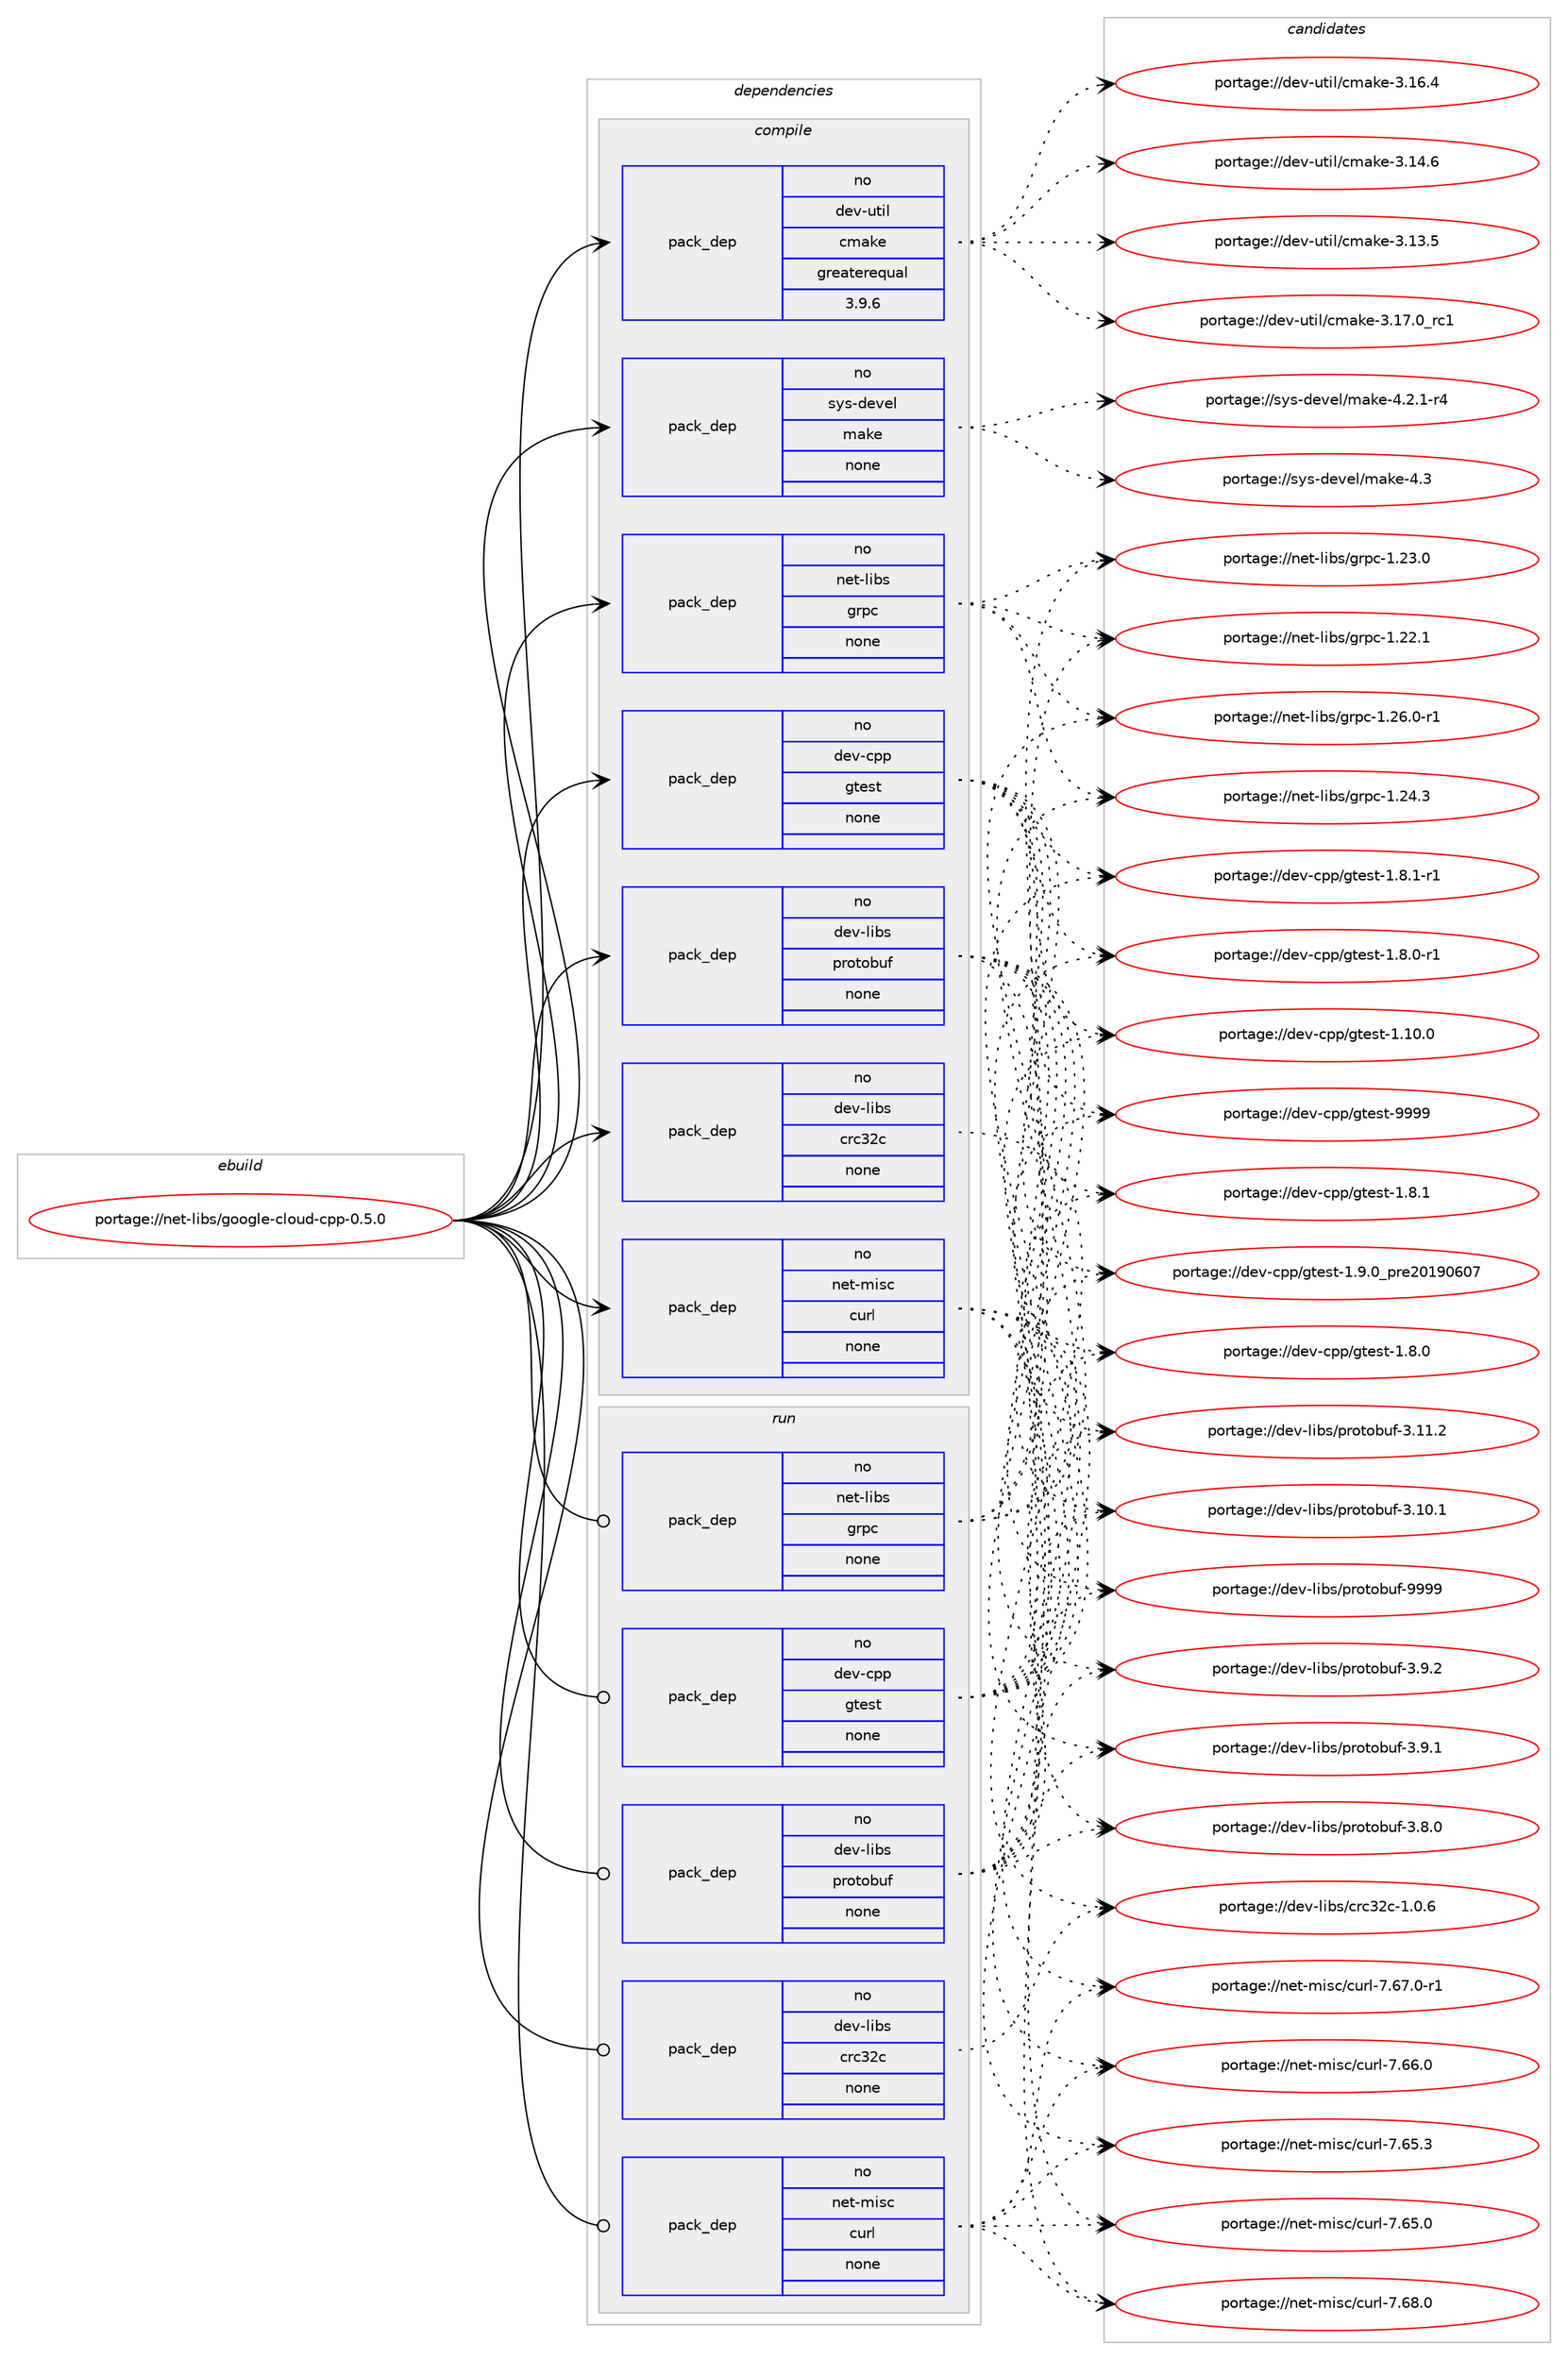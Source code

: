digraph prolog {

# *************
# Graph options
# *************

newrank=true;
concentrate=true;
compound=true;
graph [rankdir=LR,fontname=Helvetica,fontsize=10,ranksep=1.5];#, ranksep=2.5, nodesep=0.2];
edge  [arrowhead=vee];
node  [fontname=Helvetica,fontsize=10];

# **********
# The ebuild
# **********

subgraph cluster_leftcol {
color=gray;
rank=same;
label=<<i>ebuild</i>>;
id [label="portage://net-libs/google-cloud-cpp-0.5.0", color=red, width=4, href="../net-libs/google-cloud-cpp-0.5.0.svg"];
}

# ****************
# The dependencies
# ****************

subgraph cluster_midcol {
color=gray;
label=<<i>dependencies</i>>;
subgraph cluster_compile {
fillcolor="#eeeeee";
style=filled;
label=<<i>compile</i>>;
subgraph pack68384 {
dependency89804 [label=<<TABLE BORDER="0" CELLBORDER="1" CELLSPACING="0" CELLPADDING="4" WIDTH="220"><TR><TD ROWSPAN="6" CELLPADDING="30">pack_dep</TD></TR><TR><TD WIDTH="110">no</TD></TR><TR><TD>dev-cpp</TD></TR><TR><TD>gtest</TD></TR><TR><TD>none</TD></TR><TR><TD></TD></TR></TABLE>>, shape=none, color=blue];
}
id:e -> dependency89804:w [weight=20,style="solid",arrowhead="vee"];
subgraph pack68385 {
dependency89805 [label=<<TABLE BORDER="0" CELLBORDER="1" CELLSPACING="0" CELLPADDING="4" WIDTH="220"><TR><TD ROWSPAN="6" CELLPADDING="30">pack_dep</TD></TR><TR><TD WIDTH="110">no</TD></TR><TR><TD>dev-libs</TD></TR><TR><TD>crc32c</TD></TR><TR><TD>none</TD></TR><TR><TD></TD></TR></TABLE>>, shape=none, color=blue];
}
id:e -> dependency89805:w [weight=20,style="solid",arrowhead="vee"];
subgraph pack68386 {
dependency89806 [label=<<TABLE BORDER="0" CELLBORDER="1" CELLSPACING="0" CELLPADDING="4" WIDTH="220"><TR><TD ROWSPAN="6" CELLPADDING="30">pack_dep</TD></TR><TR><TD WIDTH="110">no</TD></TR><TR><TD>dev-libs</TD></TR><TR><TD>protobuf</TD></TR><TR><TD>none</TD></TR><TR><TD></TD></TR></TABLE>>, shape=none, color=blue];
}
id:e -> dependency89806:w [weight=20,style="solid",arrowhead="vee"];
subgraph pack68387 {
dependency89807 [label=<<TABLE BORDER="0" CELLBORDER="1" CELLSPACING="0" CELLPADDING="4" WIDTH="220"><TR><TD ROWSPAN="6" CELLPADDING="30">pack_dep</TD></TR><TR><TD WIDTH="110">no</TD></TR><TR><TD>dev-util</TD></TR><TR><TD>cmake</TD></TR><TR><TD>greaterequal</TD></TR><TR><TD>3.9.6</TD></TR></TABLE>>, shape=none, color=blue];
}
id:e -> dependency89807:w [weight=20,style="solid",arrowhead="vee"];
subgraph pack68388 {
dependency89808 [label=<<TABLE BORDER="0" CELLBORDER="1" CELLSPACING="0" CELLPADDING="4" WIDTH="220"><TR><TD ROWSPAN="6" CELLPADDING="30">pack_dep</TD></TR><TR><TD WIDTH="110">no</TD></TR><TR><TD>net-libs</TD></TR><TR><TD>grpc</TD></TR><TR><TD>none</TD></TR><TR><TD></TD></TR></TABLE>>, shape=none, color=blue];
}
id:e -> dependency89808:w [weight=20,style="solid",arrowhead="vee"];
subgraph pack68389 {
dependency89809 [label=<<TABLE BORDER="0" CELLBORDER="1" CELLSPACING="0" CELLPADDING="4" WIDTH="220"><TR><TD ROWSPAN="6" CELLPADDING="30">pack_dep</TD></TR><TR><TD WIDTH="110">no</TD></TR><TR><TD>net-misc</TD></TR><TR><TD>curl</TD></TR><TR><TD>none</TD></TR><TR><TD></TD></TR></TABLE>>, shape=none, color=blue];
}
id:e -> dependency89809:w [weight=20,style="solid",arrowhead="vee"];
subgraph pack68390 {
dependency89810 [label=<<TABLE BORDER="0" CELLBORDER="1" CELLSPACING="0" CELLPADDING="4" WIDTH="220"><TR><TD ROWSPAN="6" CELLPADDING="30">pack_dep</TD></TR><TR><TD WIDTH="110">no</TD></TR><TR><TD>sys-devel</TD></TR><TR><TD>make</TD></TR><TR><TD>none</TD></TR><TR><TD></TD></TR></TABLE>>, shape=none, color=blue];
}
id:e -> dependency89810:w [weight=20,style="solid",arrowhead="vee"];
}
subgraph cluster_compileandrun {
fillcolor="#eeeeee";
style=filled;
label=<<i>compile and run</i>>;
}
subgraph cluster_run {
fillcolor="#eeeeee";
style=filled;
label=<<i>run</i>>;
subgraph pack68391 {
dependency89811 [label=<<TABLE BORDER="0" CELLBORDER="1" CELLSPACING="0" CELLPADDING="4" WIDTH="220"><TR><TD ROWSPAN="6" CELLPADDING="30">pack_dep</TD></TR><TR><TD WIDTH="110">no</TD></TR><TR><TD>dev-cpp</TD></TR><TR><TD>gtest</TD></TR><TR><TD>none</TD></TR><TR><TD></TD></TR></TABLE>>, shape=none, color=blue];
}
id:e -> dependency89811:w [weight=20,style="solid",arrowhead="odot"];
subgraph pack68392 {
dependency89812 [label=<<TABLE BORDER="0" CELLBORDER="1" CELLSPACING="0" CELLPADDING="4" WIDTH="220"><TR><TD ROWSPAN="6" CELLPADDING="30">pack_dep</TD></TR><TR><TD WIDTH="110">no</TD></TR><TR><TD>dev-libs</TD></TR><TR><TD>crc32c</TD></TR><TR><TD>none</TD></TR><TR><TD></TD></TR></TABLE>>, shape=none, color=blue];
}
id:e -> dependency89812:w [weight=20,style="solid",arrowhead="odot"];
subgraph pack68393 {
dependency89813 [label=<<TABLE BORDER="0" CELLBORDER="1" CELLSPACING="0" CELLPADDING="4" WIDTH="220"><TR><TD ROWSPAN="6" CELLPADDING="30">pack_dep</TD></TR><TR><TD WIDTH="110">no</TD></TR><TR><TD>dev-libs</TD></TR><TR><TD>protobuf</TD></TR><TR><TD>none</TD></TR><TR><TD></TD></TR></TABLE>>, shape=none, color=blue];
}
id:e -> dependency89813:w [weight=20,style="solid",arrowhead="odot"];
subgraph pack68394 {
dependency89814 [label=<<TABLE BORDER="0" CELLBORDER="1" CELLSPACING="0" CELLPADDING="4" WIDTH="220"><TR><TD ROWSPAN="6" CELLPADDING="30">pack_dep</TD></TR><TR><TD WIDTH="110">no</TD></TR><TR><TD>net-libs</TD></TR><TR><TD>grpc</TD></TR><TR><TD>none</TD></TR><TR><TD></TD></TR></TABLE>>, shape=none, color=blue];
}
id:e -> dependency89814:w [weight=20,style="solid",arrowhead="odot"];
subgraph pack68395 {
dependency89815 [label=<<TABLE BORDER="0" CELLBORDER="1" CELLSPACING="0" CELLPADDING="4" WIDTH="220"><TR><TD ROWSPAN="6" CELLPADDING="30">pack_dep</TD></TR><TR><TD WIDTH="110">no</TD></TR><TR><TD>net-misc</TD></TR><TR><TD>curl</TD></TR><TR><TD>none</TD></TR><TR><TD></TD></TR></TABLE>>, shape=none, color=blue];
}
id:e -> dependency89815:w [weight=20,style="solid",arrowhead="odot"];
}
}

# **************
# The candidates
# **************

subgraph cluster_choices {
rank=same;
color=gray;
label=<<i>candidates</i>>;

subgraph choice68384 {
color=black;
nodesep=1;
choice1001011184599112112471031161011151164557575757 [label="portage://dev-cpp/gtest-9999", color=red, width=4,href="../dev-cpp/gtest-9999.svg"];
choice100101118459911211247103116101115116454946574648951121141015048495748544855 [label="portage://dev-cpp/gtest-1.9.0_pre20190607", color=red, width=4,href="../dev-cpp/gtest-1.9.0_pre20190607.svg"];
choice1001011184599112112471031161011151164549465646494511449 [label="portage://dev-cpp/gtest-1.8.1-r1", color=red, width=4,href="../dev-cpp/gtest-1.8.1-r1.svg"];
choice100101118459911211247103116101115116454946564649 [label="portage://dev-cpp/gtest-1.8.1", color=red, width=4,href="../dev-cpp/gtest-1.8.1.svg"];
choice1001011184599112112471031161011151164549465646484511449 [label="portage://dev-cpp/gtest-1.8.0-r1", color=red, width=4,href="../dev-cpp/gtest-1.8.0-r1.svg"];
choice100101118459911211247103116101115116454946564648 [label="portage://dev-cpp/gtest-1.8.0", color=red, width=4,href="../dev-cpp/gtest-1.8.0.svg"];
choice10010111845991121124710311610111511645494649484648 [label="portage://dev-cpp/gtest-1.10.0", color=red, width=4,href="../dev-cpp/gtest-1.10.0.svg"];
dependency89804:e -> choice1001011184599112112471031161011151164557575757:w [style=dotted,weight="100"];
dependency89804:e -> choice100101118459911211247103116101115116454946574648951121141015048495748544855:w [style=dotted,weight="100"];
dependency89804:e -> choice1001011184599112112471031161011151164549465646494511449:w [style=dotted,weight="100"];
dependency89804:e -> choice100101118459911211247103116101115116454946564649:w [style=dotted,weight="100"];
dependency89804:e -> choice1001011184599112112471031161011151164549465646484511449:w [style=dotted,weight="100"];
dependency89804:e -> choice100101118459911211247103116101115116454946564648:w [style=dotted,weight="100"];
dependency89804:e -> choice10010111845991121124710311610111511645494649484648:w [style=dotted,weight="100"];
}
subgraph choice68385 {
color=black;
nodesep=1;
choice1001011184510810598115479911499515099454946484654 [label="portage://dev-libs/crc32c-1.0.6", color=red, width=4,href="../dev-libs/crc32c-1.0.6.svg"];
dependency89805:e -> choice1001011184510810598115479911499515099454946484654:w [style=dotted,weight="100"];
}
subgraph choice68386 {
color=black;
nodesep=1;
choice100101118451081059811547112114111116111981171024557575757 [label="portage://dev-libs/protobuf-9999", color=red, width=4,href="../dev-libs/protobuf-9999.svg"];
choice10010111845108105981154711211411111611198117102455146574650 [label="portage://dev-libs/protobuf-3.9.2", color=red, width=4,href="../dev-libs/protobuf-3.9.2.svg"];
choice10010111845108105981154711211411111611198117102455146574649 [label="portage://dev-libs/protobuf-3.9.1", color=red, width=4,href="../dev-libs/protobuf-3.9.1.svg"];
choice10010111845108105981154711211411111611198117102455146564648 [label="portage://dev-libs/protobuf-3.8.0", color=red, width=4,href="../dev-libs/protobuf-3.8.0.svg"];
choice1001011184510810598115471121141111161119811710245514649494650 [label="portage://dev-libs/protobuf-3.11.2", color=red, width=4,href="../dev-libs/protobuf-3.11.2.svg"];
choice1001011184510810598115471121141111161119811710245514649484649 [label="portage://dev-libs/protobuf-3.10.1", color=red, width=4,href="../dev-libs/protobuf-3.10.1.svg"];
dependency89806:e -> choice100101118451081059811547112114111116111981171024557575757:w [style=dotted,weight="100"];
dependency89806:e -> choice10010111845108105981154711211411111611198117102455146574650:w [style=dotted,weight="100"];
dependency89806:e -> choice10010111845108105981154711211411111611198117102455146574649:w [style=dotted,weight="100"];
dependency89806:e -> choice10010111845108105981154711211411111611198117102455146564648:w [style=dotted,weight="100"];
dependency89806:e -> choice1001011184510810598115471121141111161119811710245514649494650:w [style=dotted,weight="100"];
dependency89806:e -> choice1001011184510810598115471121141111161119811710245514649484649:w [style=dotted,weight="100"];
}
subgraph choice68387 {
color=black;
nodesep=1;
choice1001011184511711610510847991099710710145514649554648951149949 [label="portage://dev-util/cmake-3.17.0_rc1", color=red, width=4,href="../dev-util/cmake-3.17.0_rc1.svg"];
choice1001011184511711610510847991099710710145514649544652 [label="portage://dev-util/cmake-3.16.4", color=red, width=4,href="../dev-util/cmake-3.16.4.svg"];
choice1001011184511711610510847991099710710145514649524654 [label="portage://dev-util/cmake-3.14.6", color=red, width=4,href="../dev-util/cmake-3.14.6.svg"];
choice1001011184511711610510847991099710710145514649514653 [label="portage://dev-util/cmake-3.13.5", color=red, width=4,href="../dev-util/cmake-3.13.5.svg"];
dependency89807:e -> choice1001011184511711610510847991099710710145514649554648951149949:w [style=dotted,weight="100"];
dependency89807:e -> choice1001011184511711610510847991099710710145514649544652:w [style=dotted,weight="100"];
dependency89807:e -> choice1001011184511711610510847991099710710145514649524654:w [style=dotted,weight="100"];
dependency89807:e -> choice1001011184511711610510847991099710710145514649514653:w [style=dotted,weight="100"];
}
subgraph choice68388 {
color=black;
nodesep=1;
choice11010111645108105981154710311411299454946505446484511449 [label="portage://net-libs/grpc-1.26.0-r1", color=red, width=4,href="../net-libs/grpc-1.26.0-r1.svg"];
choice1101011164510810598115471031141129945494650524651 [label="portage://net-libs/grpc-1.24.3", color=red, width=4,href="../net-libs/grpc-1.24.3.svg"];
choice1101011164510810598115471031141129945494650514648 [label="portage://net-libs/grpc-1.23.0", color=red, width=4,href="../net-libs/grpc-1.23.0.svg"];
choice1101011164510810598115471031141129945494650504649 [label="portage://net-libs/grpc-1.22.1", color=red, width=4,href="../net-libs/grpc-1.22.1.svg"];
dependency89808:e -> choice11010111645108105981154710311411299454946505446484511449:w [style=dotted,weight="100"];
dependency89808:e -> choice1101011164510810598115471031141129945494650524651:w [style=dotted,weight="100"];
dependency89808:e -> choice1101011164510810598115471031141129945494650514648:w [style=dotted,weight="100"];
dependency89808:e -> choice1101011164510810598115471031141129945494650504649:w [style=dotted,weight="100"];
}
subgraph choice68389 {
color=black;
nodesep=1;
choice1101011164510910511599479911711410845554654564648 [label="portage://net-misc/curl-7.68.0", color=red, width=4,href="../net-misc/curl-7.68.0.svg"];
choice11010111645109105115994799117114108455546545546484511449 [label="portage://net-misc/curl-7.67.0-r1", color=red, width=4,href="../net-misc/curl-7.67.0-r1.svg"];
choice1101011164510910511599479911711410845554654544648 [label="portage://net-misc/curl-7.66.0", color=red, width=4,href="../net-misc/curl-7.66.0.svg"];
choice1101011164510910511599479911711410845554654534651 [label="portage://net-misc/curl-7.65.3", color=red, width=4,href="../net-misc/curl-7.65.3.svg"];
choice1101011164510910511599479911711410845554654534648 [label="portage://net-misc/curl-7.65.0", color=red, width=4,href="../net-misc/curl-7.65.0.svg"];
dependency89809:e -> choice1101011164510910511599479911711410845554654564648:w [style=dotted,weight="100"];
dependency89809:e -> choice11010111645109105115994799117114108455546545546484511449:w [style=dotted,weight="100"];
dependency89809:e -> choice1101011164510910511599479911711410845554654544648:w [style=dotted,weight="100"];
dependency89809:e -> choice1101011164510910511599479911711410845554654534651:w [style=dotted,weight="100"];
dependency89809:e -> choice1101011164510910511599479911711410845554654534648:w [style=dotted,weight="100"];
}
subgraph choice68390 {
color=black;
nodesep=1;
choice11512111545100101118101108471099710710145524651 [label="portage://sys-devel/make-4.3", color=red, width=4,href="../sys-devel/make-4.3.svg"];
choice1151211154510010111810110847109971071014552465046494511452 [label="portage://sys-devel/make-4.2.1-r4", color=red, width=4,href="../sys-devel/make-4.2.1-r4.svg"];
dependency89810:e -> choice11512111545100101118101108471099710710145524651:w [style=dotted,weight="100"];
dependency89810:e -> choice1151211154510010111810110847109971071014552465046494511452:w [style=dotted,weight="100"];
}
subgraph choice68391 {
color=black;
nodesep=1;
choice1001011184599112112471031161011151164557575757 [label="portage://dev-cpp/gtest-9999", color=red, width=4,href="../dev-cpp/gtest-9999.svg"];
choice100101118459911211247103116101115116454946574648951121141015048495748544855 [label="portage://dev-cpp/gtest-1.9.0_pre20190607", color=red, width=4,href="../dev-cpp/gtest-1.9.0_pre20190607.svg"];
choice1001011184599112112471031161011151164549465646494511449 [label="portage://dev-cpp/gtest-1.8.1-r1", color=red, width=4,href="../dev-cpp/gtest-1.8.1-r1.svg"];
choice100101118459911211247103116101115116454946564649 [label="portage://dev-cpp/gtest-1.8.1", color=red, width=4,href="../dev-cpp/gtest-1.8.1.svg"];
choice1001011184599112112471031161011151164549465646484511449 [label="portage://dev-cpp/gtest-1.8.0-r1", color=red, width=4,href="../dev-cpp/gtest-1.8.0-r1.svg"];
choice100101118459911211247103116101115116454946564648 [label="portage://dev-cpp/gtest-1.8.0", color=red, width=4,href="../dev-cpp/gtest-1.8.0.svg"];
choice10010111845991121124710311610111511645494649484648 [label="portage://dev-cpp/gtest-1.10.0", color=red, width=4,href="../dev-cpp/gtest-1.10.0.svg"];
dependency89811:e -> choice1001011184599112112471031161011151164557575757:w [style=dotted,weight="100"];
dependency89811:e -> choice100101118459911211247103116101115116454946574648951121141015048495748544855:w [style=dotted,weight="100"];
dependency89811:e -> choice1001011184599112112471031161011151164549465646494511449:w [style=dotted,weight="100"];
dependency89811:e -> choice100101118459911211247103116101115116454946564649:w [style=dotted,weight="100"];
dependency89811:e -> choice1001011184599112112471031161011151164549465646484511449:w [style=dotted,weight="100"];
dependency89811:e -> choice100101118459911211247103116101115116454946564648:w [style=dotted,weight="100"];
dependency89811:e -> choice10010111845991121124710311610111511645494649484648:w [style=dotted,weight="100"];
}
subgraph choice68392 {
color=black;
nodesep=1;
choice1001011184510810598115479911499515099454946484654 [label="portage://dev-libs/crc32c-1.0.6", color=red, width=4,href="../dev-libs/crc32c-1.0.6.svg"];
dependency89812:e -> choice1001011184510810598115479911499515099454946484654:w [style=dotted,weight="100"];
}
subgraph choice68393 {
color=black;
nodesep=1;
choice100101118451081059811547112114111116111981171024557575757 [label="portage://dev-libs/protobuf-9999", color=red, width=4,href="../dev-libs/protobuf-9999.svg"];
choice10010111845108105981154711211411111611198117102455146574650 [label="portage://dev-libs/protobuf-3.9.2", color=red, width=4,href="../dev-libs/protobuf-3.9.2.svg"];
choice10010111845108105981154711211411111611198117102455146574649 [label="portage://dev-libs/protobuf-3.9.1", color=red, width=4,href="../dev-libs/protobuf-3.9.1.svg"];
choice10010111845108105981154711211411111611198117102455146564648 [label="portage://dev-libs/protobuf-3.8.0", color=red, width=4,href="../dev-libs/protobuf-3.8.0.svg"];
choice1001011184510810598115471121141111161119811710245514649494650 [label="portage://dev-libs/protobuf-3.11.2", color=red, width=4,href="../dev-libs/protobuf-3.11.2.svg"];
choice1001011184510810598115471121141111161119811710245514649484649 [label="portage://dev-libs/protobuf-3.10.1", color=red, width=4,href="../dev-libs/protobuf-3.10.1.svg"];
dependency89813:e -> choice100101118451081059811547112114111116111981171024557575757:w [style=dotted,weight="100"];
dependency89813:e -> choice10010111845108105981154711211411111611198117102455146574650:w [style=dotted,weight="100"];
dependency89813:e -> choice10010111845108105981154711211411111611198117102455146574649:w [style=dotted,weight="100"];
dependency89813:e -> choice10010111845108105981154711211411111611198117102455146564648:w [style=dotted,weight="100"];
dependency89813:e -> choice1001011184510810598115471121141111161119811710245514649494650:w [style=dotted,weight="100"];
dependency89813:e -> choice1001011184510810598115471121141111161119811710245514649484649:w [style=dotted,weight="100"];
}
subgraph choice68394 {
color=black;
nodesep=1;
choice11010111645108105981154710311411299454946505446484511449 [label="portage://net-libs/grpc-1.26.0-r1", color=red, width=4,href="../net-libs/grpc-1.26.0-r1.svg"];
choice1101011164510810598115471031141129945494650524651 [label="portage://net-libs/grpc-1.24.3", color=red, width=4,href="../net-libs/grpc-1.24.3.svg"];
choice1101011164510810598115471031141129945494650514648 [label="portage://net-libs/grpc-1.23.0", color=red, width=4,href="../net-libs/grpc-1.23.0.svg"];
choice1101011164510810598115471031141129945494650504649 [label="portage://net-libs/grpc-1.22.1", color=red, width=4,href="../net-libs/grpc-1.22.1.svg"];
dependency89814:e -> choice11010111645108105981154710311411299454946505446484511449:w [style=dotted,weight="100"];
dependency89814:e -> choice1101011164510810598115471031141129945494650524651:w [style=dotted,weight="100"];
dependency89814:e -> choice1101011164510810598115471031141129945494650514648:w [style=dotted,weight="100"];
dependency89814:e -> choice1101011164510810598115471031141129945494650504649:w [style=dotted,weight="100"];
}
subgraph choice68395 {
color=black;
nodesep=1;
choice1101011164510910511599479911711410845554654564648 [label="portage://net-misc/curl-7.68.0", color=red, width=4,href="../net-misc/curl-7.68.0.svg"];
choice11010111645109105115994799117114108455546545546484511449 [label="portage://net-misc/curl-7.67.0-r1", color=red, width=4,href="../net-misc/curl-7.67.0-r1.svg"];
choice1101011164510910511599479911711410845554654544648 [label="portage://net-misc/curl-7.66.0", color=red, width=4,href="../net-misc/curl-7.66.0.svg"];
choice1101011164510910511599479911711410845554654534651 [label="portage://net-misc/curl-7.65.3", color=red, width=4,href="../net-misc/curl-7.65.3.svg"];
choice1101011164510910511599479911711410845554654534648 [label="portage://net-misc/curl-7.65.0", color=red, width=4,href="../net-misc/curl-7.65.0.svg"];
dependency89815:e -> choice1101011164510910511599479911711410845554654564648:w [style=dotted,weight="100"];
dependency89815:e -> choice11010111645109105115994799117114108455546545546484511449:w [style=dotted,weight="100"];
dependency89815:e -> choice1101011164510910511599479911711410845554654544648:w [style=dotted,weight="100"];
dependency89815:e -> choice1101011164510910511599479911711410845554654534651:w [style=dotted,weight="100"];
dependency89815:e -> choice1101011164510910511599479911711410845554654534648:w [style=dotted,weight="100"];
}
}

}
